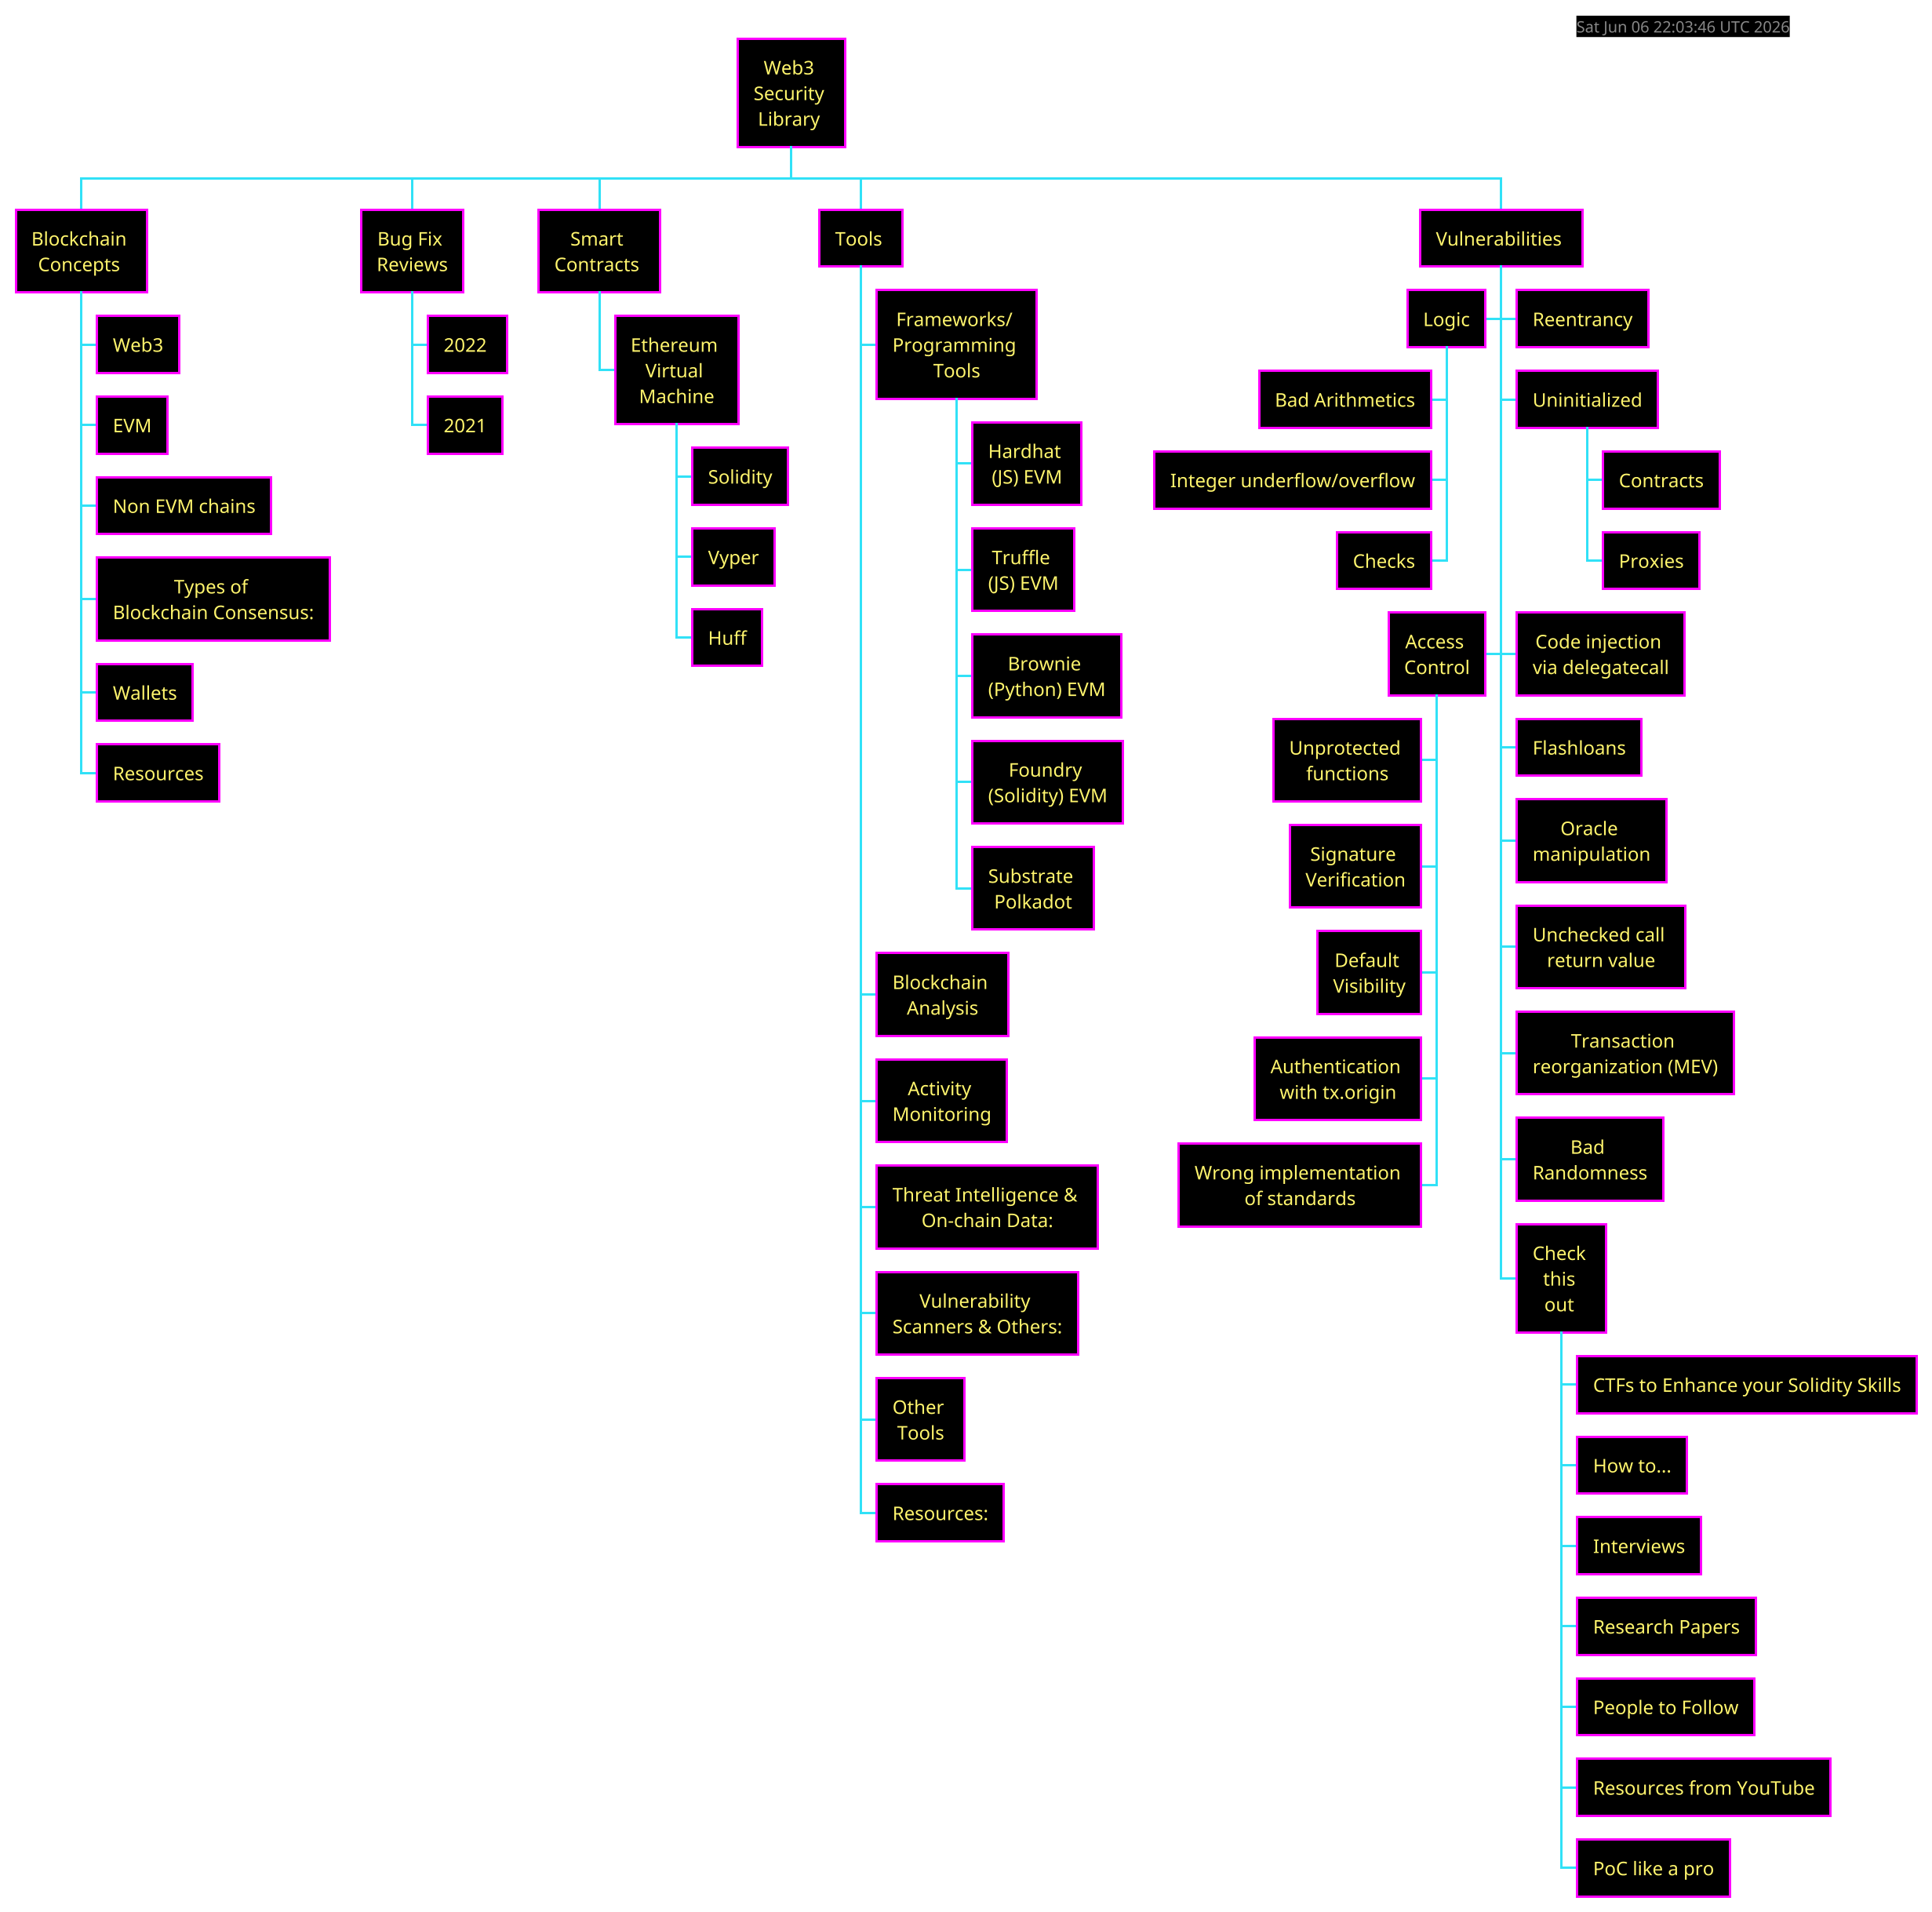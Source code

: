 @startwbs RepoContentDiagram

' This code is getting rendered by plantuml
' Playground - https://planttext.com/

' This is the header section which has the timestamp of the render
header 
%date()
end header 

/'
Styling and diagram syntax can be found here 
https://plantuml.com/wbs-diagram
'/

scale 2 

' These are styles for the whole diagram
skinparam {
    BackgroundColor Black
    Shadowing False
}

' These are styles targeting each box and connecting line
<style>
wbsDiagram {
    Linecolor Magenta
    BackgroundColor White
    FontColor White
    
    node {
        BackgroundColor Black
        FontSize 12
        FontColor FFF56D
        FontNAme SansSerif
        HorizontalAlignment center
    }

    arrow {
        Linecolor 31E1F7
    }
}
</style> 

' The diagram is being generated with the code below
+ Web3 \nSecurity \nLibrary 

++ Blockchain \nConcepts 
+++ Web3
+++ EVM
+++ Non EVM chains
+++ Types of \nBlockchain Consensus:
+++ Wallets
+++ Resources

++ Bug Fix \nReviews
+++ 2022 
+++ 2021

++ Smart \nContracts 
+++ Ethereum \nVirtual \nMachine
++++ Solidity
++++ Vyper
++++ Huff

++ Tools 
+++ Frameworks/ \nProgramming \nTools
++++ Hardhat \n(JS) EVM
++++ Truffle \n(JS) EVM
++++ Brownie \n(Python) EVM
++++ Foundry \n(Solidity) EVM
++++ Substrate \nPolkadot
+++ Blockchain \nAnalysis
+++ Activity \nMonitoring
+++ Threat Intelligence & \nOn-chain Data:
+++ Vulnerability \nScanners & Others:
+++ Other \nTools
+++ Resources:

++ Vulnerabilities 
++- Logic
+++- Bad Arithmetics
+++- Integer underflow/overflow
+++- Checks
+++ Reentrancy
+++ Uninitialized
++++ Contracts
++++ Proxies
+++ Code injection \nvia delegatecall
++- Access \nControl
+++- Unprotected \nfunctions
+++- Signature \nVerification
+++- Default \nVisibility
+++- Authentication \nwith tx.origin
+++- Wrong implementation \nof standards
+++ Flashloans
+++ Oracle \nmanipulation
+++ Unchecked call \nreturn value
+++ Transaction \nreorganization (MEV)
+++ Bad \nRandomness
+++ Check \nthis \nout 
++++ CTFs to Enhance your Solidity Skills
++++ How to...
++++ Interviews
++++ Research Papers
++++ People to Follow
++++ Resources from YouTube
++++ PoC like a pro

@endwbs
